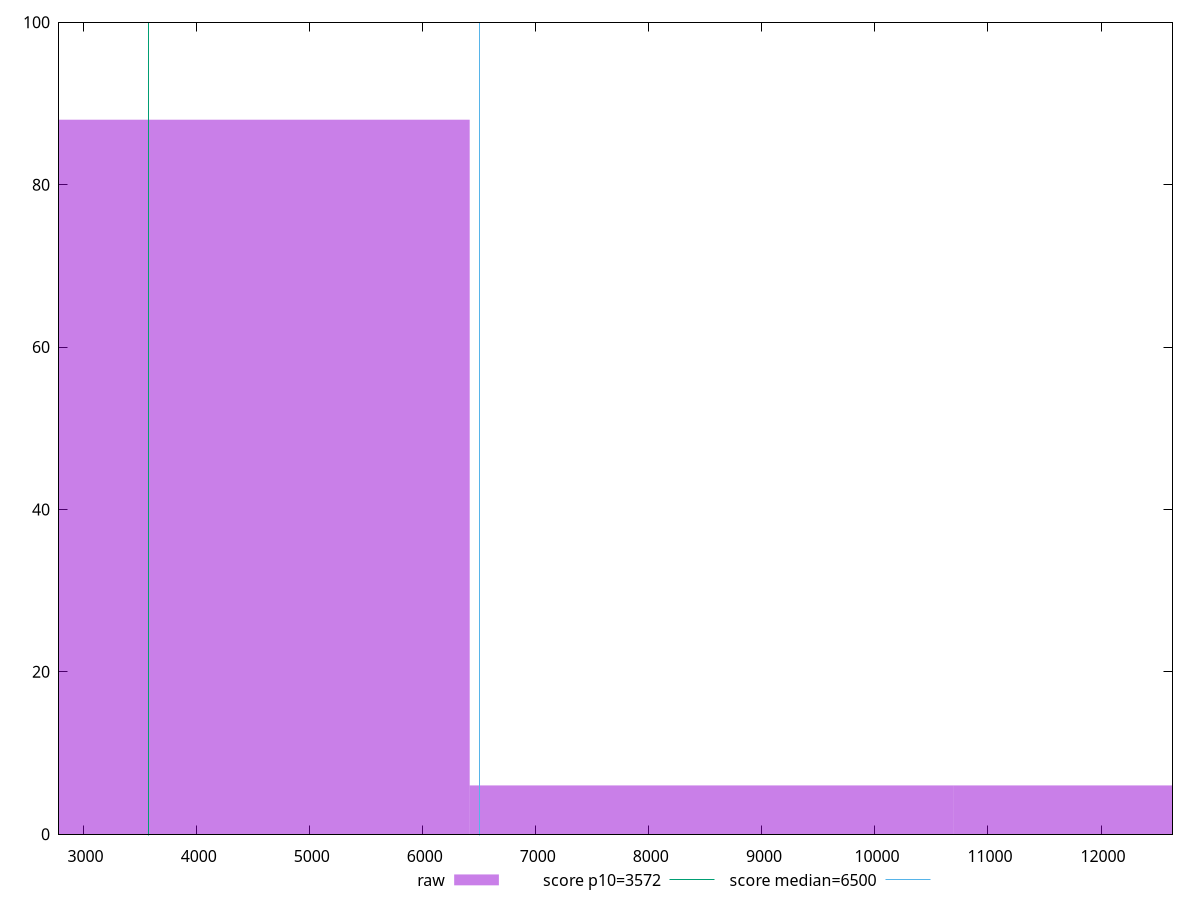 reset

$raw <<EOF
4276.880490533203 88
8553.760981066405 6
12830.641471599607 6
EOF

set key outside below
set boxwidth 4276.880490533203
set xrange [2782.5210000000006:12632.19]
set yrange [0:100]
set trange [0:100]
set style fill transparent solid 0.5 noborder

set parametric
set terminal svg size 640, 490 enhanced background rgb 'white'
set output "report_00011_2021-02-09T10:53:21.242Z/first-cpu-idle/samples/pages/raw/histogram.svg"

plot $raw title "raw" with boxes, \
     3572,t title "score p10=3572", \
     6500,t title "score median=6500"

reset
